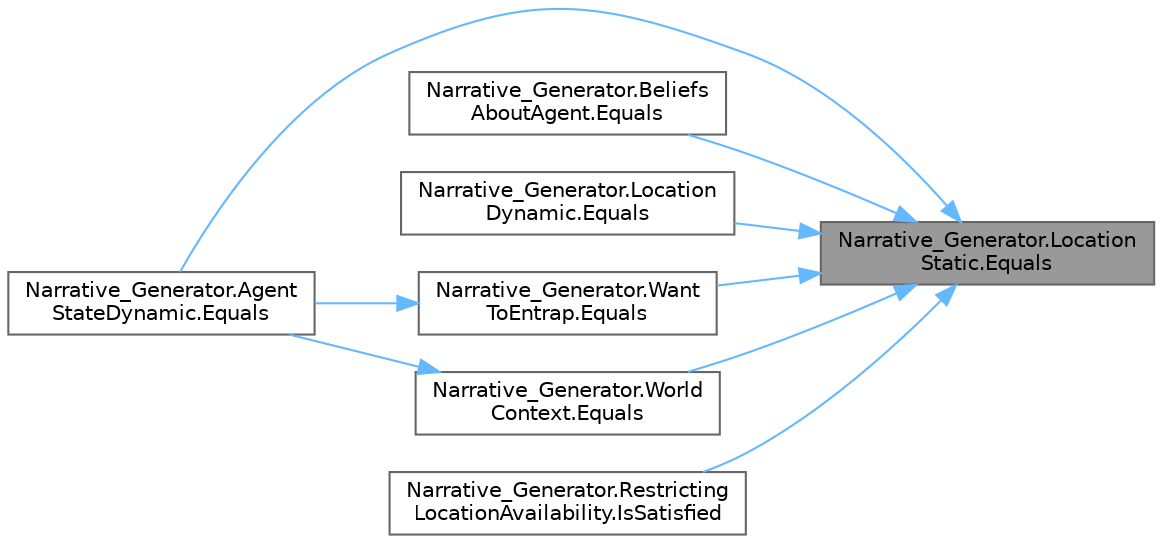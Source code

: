 digraph "Narrative_Generator.LocationStatic.Equals"
{
 // LATEX_PDF_SIZE
  bgcolor="transparent";
  edge [fontname=Helvetica,fontsize=10,labelfontname=Helvetica,labelfontsize=10];
  node [fontname=Helvetica,fontsize=10,shape=box,height=0.2,width=0.4];
  rankdir="RL";
  Node1 [label="Narrative_Generator.Location\lStatic.Equals",height=0.2,width=0.4,color="gray40", fillcolor="grey60", style="filled", fontcolor="black",tooltip="Method for comparing two LocationStatic instance."];
  Node1 -> Node2 [dir="back",color="steelblue1",style="solid"];
  Node2 [label="Narrative_Generator.Agent\lStateDynamic.Equals",height=0.2,width=0.4,color="grey40", fillcolor="white", style="filled",URL="$class_narrative___generator_1_1_agent_state_dynamic.html#a59fb7a36b2fc079b0b5c96cf707ad7f2",tooltip="Method for comparing two dynamic parts of agent states."];
  Node1 -> Node3 [dir="back",color="steelblue1",style="solid"];
  Node3 [label="Narrative_Generator.Beliefs\lAboutAgent.Equals",height=0.2,width=0.4,color="grey40", fillcolor="white", style="filled",URL="$class_narrative___generator_1_1_beliefs_about_agent.html#a13891afc34468a16591d165f5c33b9d4",tooltip="Method for comparing two BeliefsAboutAgent instance."];
  Node1 -> Node4 [dir="back",color="steelblue1",style="solid"];
  Node4 [label="Narrative_Generator.Location\lDynamic.Equals",height=0.2,width=0.4,color="grey40", fillcolor="white", style="filled",URL="$class_narrative___generator_1_1_location_dynamic.html#a5e152ddb5e320d6a2881f7926b591904",tooltip="Method for comparing two LocationDynamic instance."];
  Node1 -> Node5 [dir="back",color="steelblue1",style="solid"];
  Node5 [label="Narrative_Generator.Want\lToEntrap.Equals",height=0.2,width=0.4,color="grey40", fillcolor="white", style="filled",URL="$class_narrative___generator_1_1_want_to_entrap.html#afe8cad36be3a247f77f4013ab4380333",tooltip="Method for comparing two WantToEntrap instance."];
  Node5 -> Node2 [dir="back",color="steelblue1",style="solid"];
  Node1 -> Node6 [dir="back",color="steelblue1",style="solid"];
  Node6 [label="Narrative_Generator.World\lContext.Equals",height=0.2,width=0.4,color="grey40", fillcolor="white", style="filled",URL="$class_narrative___generator_1_1_world_context.html#ac16f1457550a283b0861ea912a57ce7d",tooltip="Method for comparing two WantToEntrap instance."];
  Node6 -> Node2 [dir="back",color="steelblue1",style="solid"];
  Node1 -> Node7 [dir="back",color="steelblue1",style="solid"];
  Node7 [label="Narrative_Generator.Restricting\lLocationAvailability.IsSatisfied",height=0.2,width=0.4,color="grey40", fillcolor="white", style="filled",URL="$class_narrative___generator_1_1_restricting_location_availability.html#a218257fdc27aaac415e6f1090c7b327f",tooltip="OA method that checks whether the specified world state satisfies constraints."];
}
